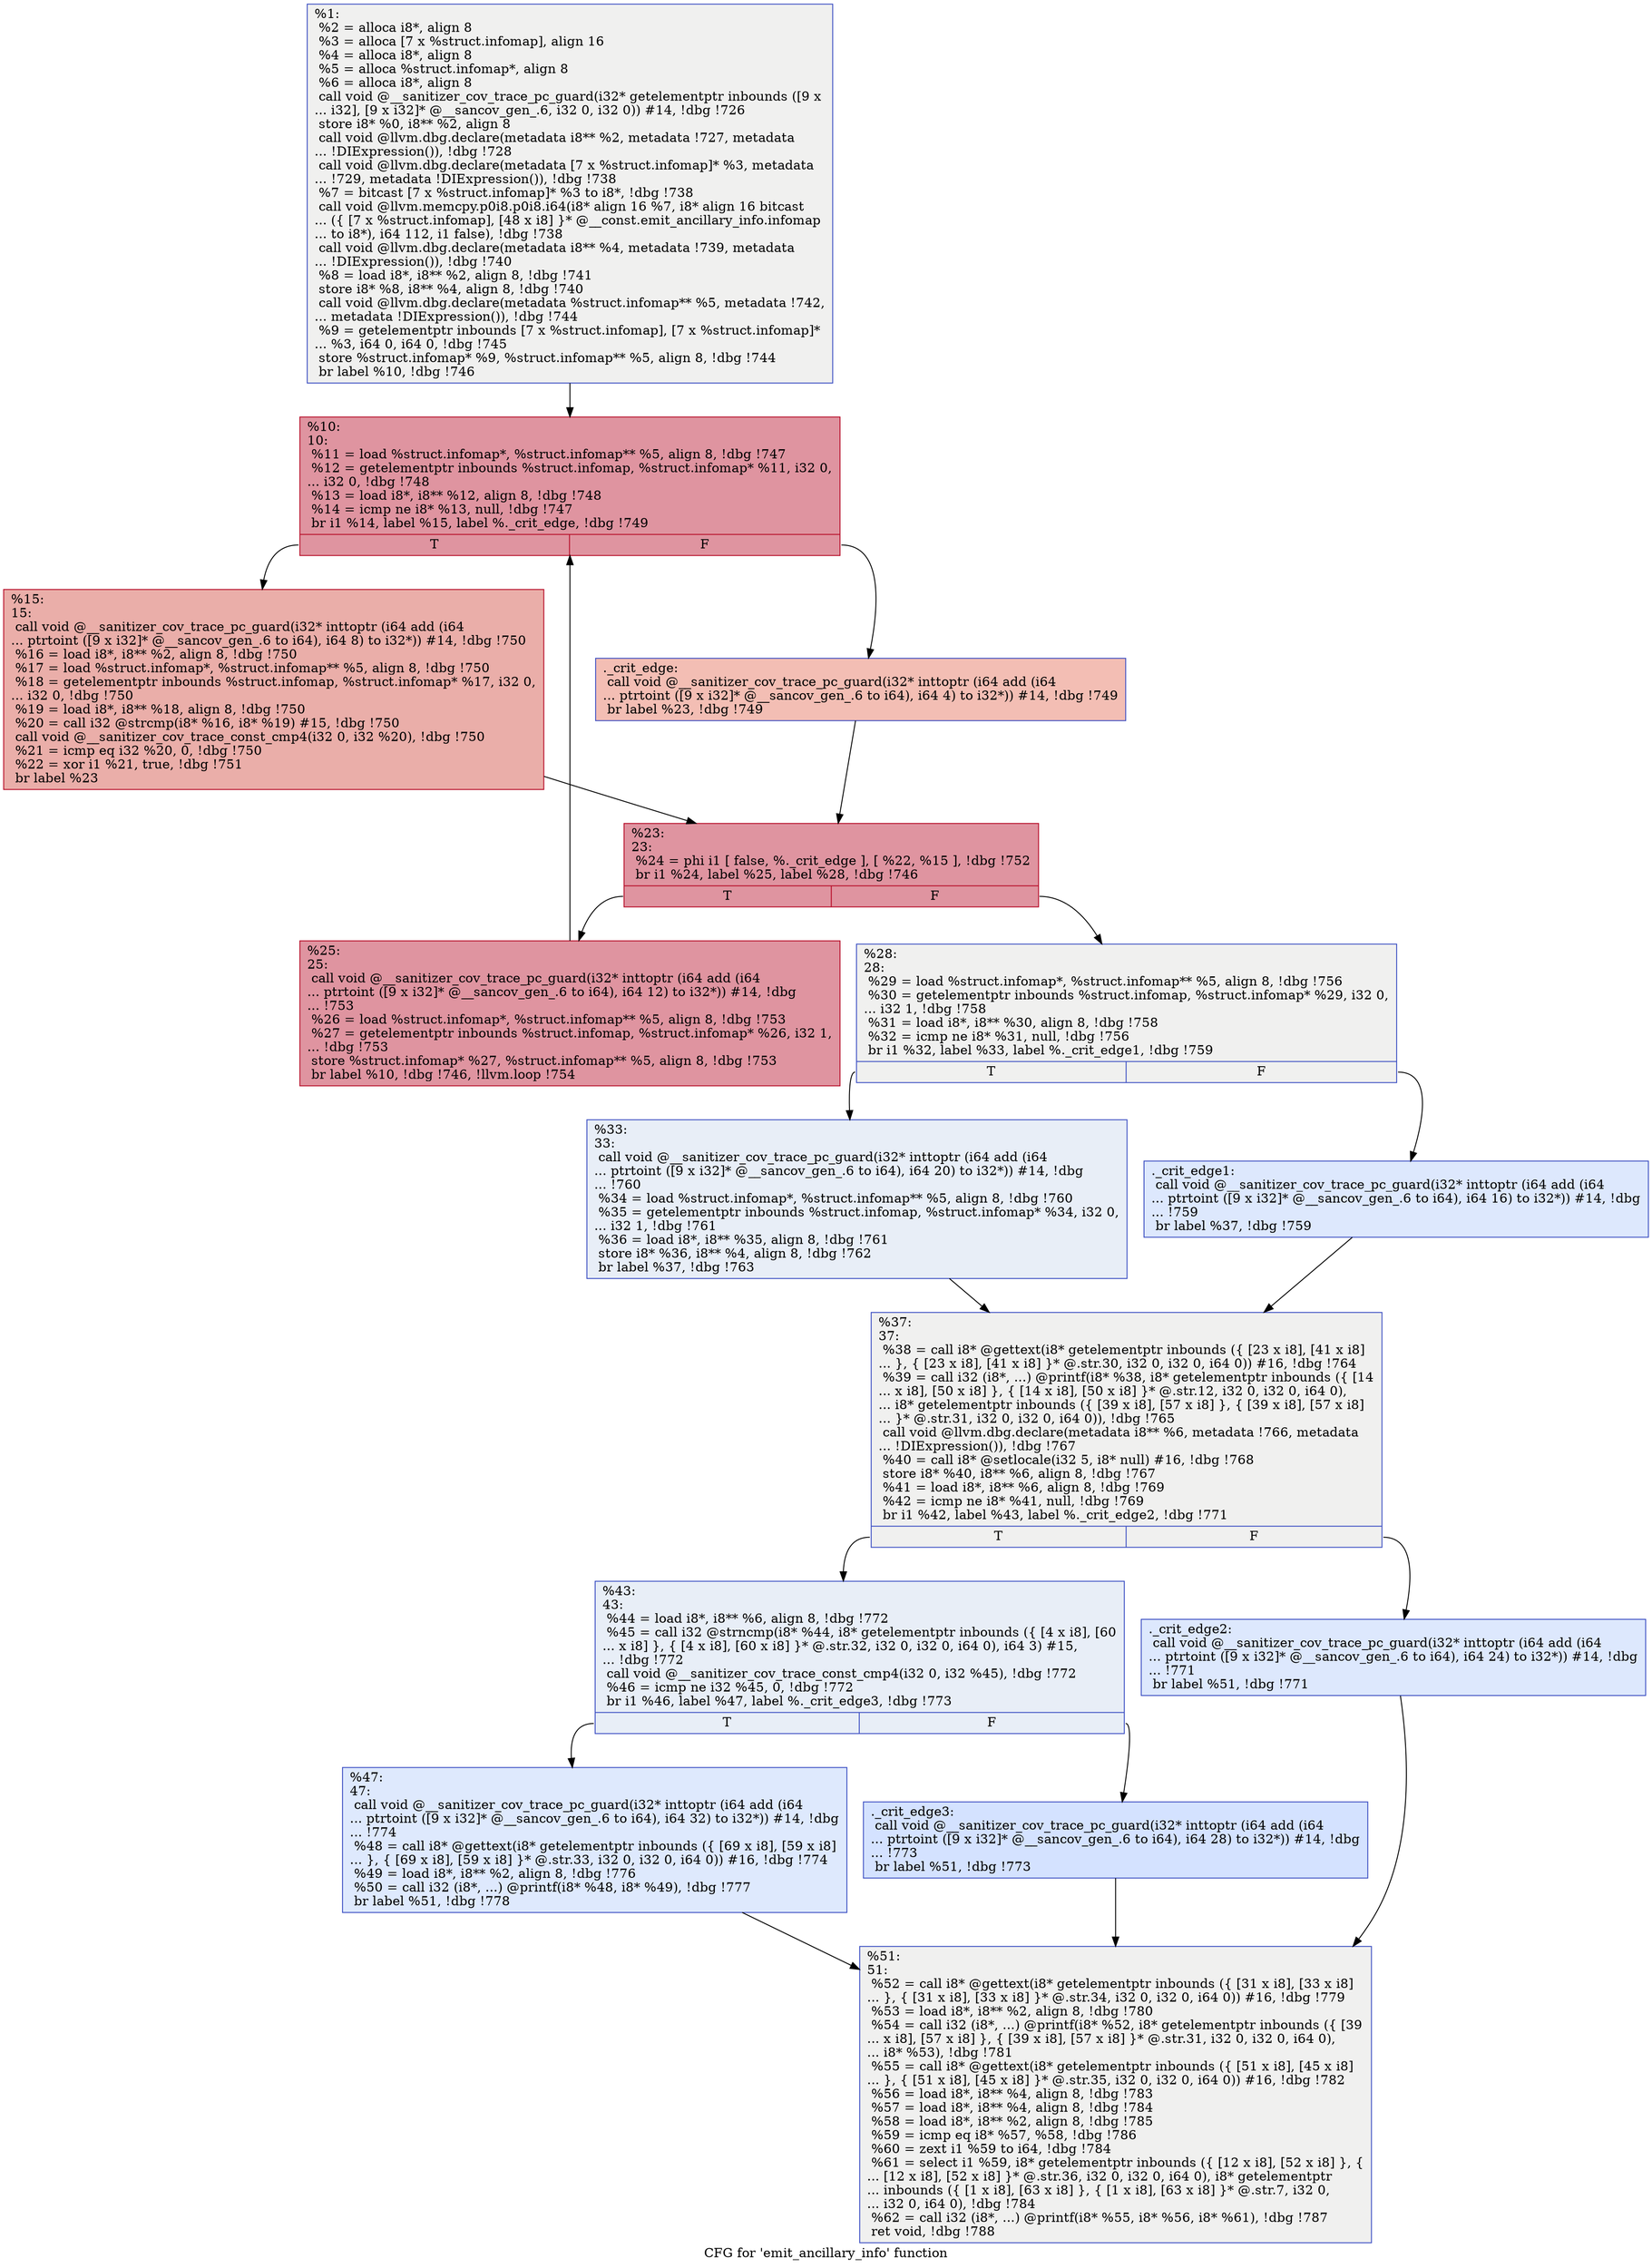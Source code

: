 digraph "CFG for 'emit_ancillary_info' function" {
	label="CFG for 'emit_ancillary_info' function";

	Node0x555ee4e956f0 [shape=record,color="#3d50c3ff", style=filled, fillcolor="#dedcdb70",label="{%1:\l  %2 = alloca i8*, align 8\l  %3 = alloca [7 x %struct.infomap], align 16\l  %4 = alloca i8*, align 8\l  %5 = alloca %struct.infomap*, align 8\l  %6 = alloca i8*, align 8\l  call void @__sanitizer_cov_trace_pc_guard(i32* getelementptr inbounds ([9 x\l... i32], [9 x i32]* @__sancov_gen_.6, i32 0, i32 0)) #14, !dbg !726\l  store i8* %0, i8** %2, align 8\l  call void @llvm.dbg.declare(metadata i8** %2, metadata !727, metadata\l... !DIExpression()), !dbg !728\l  call void @llvm.dbg.declare(metadata [7 x %struct.infomap]* %3, metadata\l... !729, metadata !DIExpression()), !dbg !738\l  %7 = bitcast [7 x %struct.infomap]* %3 to i8*, !dbg !738\l  call void @llvm.memcpy.p0i8.p0i8.i64(i8* align 16 %7, i8* align 16 bitcast\l... (\{ [7 x %struct.infomap], [48 x i8] \}* @__const.emit_ancillary_info.infomap\l... to i8*), i64 112, i1 false), !dbg !738\l  call void @llvm.dbg.declare(metadata i8** %4, metadata !739, metadata\l... !DIExpression()), !dbg !740\l  %8 = load i8*, i8** %2, align 8, !dbg !741\l  store i8* %8, i8** %4, align 8, !dbg !740\l  call void @llvm.dbg.declare(metadata %struct.infomap** %5, metadata !742,\l... metadata !DIExpression()), !dbg !744\l  %9 = getelementptr inbounds [7 x %struct.infomap], [7 x %struct.infomap]*\l... %3, i64 0, i64 0, !dbg !745\l  store %struct.infomap* %9, %struct.infomap** %5, align 8, !dbg !744\l  br label %10, !dbg !746\l}"];
	Node0x555ee4e956f0 -> Node0x555ee4e957f0;
	Node0x555ee4e957f0 [shape=record,color="#b70d28ff", style=filled, fillcolor="#b70d2870",label="{%10:\l10:                                               \l  %11 = load %struct.infomap*, %struct.infomap** %5, align 8, !dbg !747\l  %12 = getelementptr inbounds %struct.infomap, %struct.infomap* %11, i32 0,\l... i32 0, !dbg !748\l  %13 = load i8*, i8** %12, align 8, !dbg !748\l  %14 = icmp ne i8* %13, null, !dbg !747\l  br i1 %14, label %15, label %._crit_edge, !dbg !749\l|{<s0>T|<s1>F}}"];
	Node0x555ee4e957f0:s0 -> Node0x555ee4e95890;
	Node0x555ee4e957f0:s1 -> Node0x555ee4e95840;
	Node0x555ee4e95840 [shape=record,color="#3d50c3ff", style=filled, fillcolor="#e36c5570",label="{._crit_edge:                                      \l  call void @__sanitizer_cov_trace_pc_guard(i32* inttoptr (i64 add (i64\l... ptrtoint ([9 x i32]* @__sancov_gen_.6 to i64), i64 4) to i32*)) #14, !dbg !749\l  br label %23, !dbg !749\l}"];
	Node0x555ee4e95840 -> Node0x555ee4e958e0;
	Node0x555ee4e95890 [shape=record,color="#b70d28ff", style=filled, fillcolor="#d0473d70",label="{%15:\l15:                                               \l  call void @__sanitizer_cov_trace_pc_guard(i32* inttoptr (i64 add (i64\l... ptrtoint ([9 x i32]* @__sancov_gen_.6 to i64), i64 8) to i32*)) #14, !dbg !750\l  %16 = load i8*, i8** %2, align 8, !dbg !750\l  %17 = load %struct.infomap*, %struct.infomap** %5, align 8, !dbg !750\l  %18 = getelementptr inbounds %struct.infomap, %struct.infomap* %17, i32 0,\l... i32 0, !dbg !750\l  %19 = load i8*, i8** %18, align 8, !dbg !750\l  %20 = call i32 @strcmp(i8* %16, i8* %19) #15, !dbg !750\l  call void @__sanitizer_cov_trace_const_cmp4(i32 0, i32 %20), !dbg !750\l  %21 = icmp eq i32 %20, 0, !dbg !750\l  %22 = xor i1 %21, true, !dbg !751\l  br label %23\l}"];
	Node0x555ee4e95890 -> Node0x555ee4e958e0;
	Node0x555ee4e958e0 [shape=record,color="#b70d28ff", style=filled, fillcolor="#b70d2870",label="{%23:\l23:                                               \l  %24 = phi i1 [ false, %._crit_edge ], [ %22, %15 ], !dbg !752\l  br i1 %24, label %25, label %28, !dbg !746\l|{<s0>T|<s1>F}}"];
	Node0x555ee4e958e0:s0 -> Node0x555ee4e95930;
	Node0x555ee4e958e0:s1 -> Node0x555ee4e95980;
	Node0x555ee4e95930 [shape=record,color="#b70d28ff", style=filled, fillcolor="#b70d2870",label="{%25:\l25:                                               \l  call void @__sanitizer_cov_trace_pc_guard(i32* inttoptr (i64 add (i64\l... ptrtoint ([9 x i32]* @__sancov_gen_.6 to i64), i64 12) to i32*)) #14, !dbg\l... !753\l  %26 = load %struct.infomap*, %struct.infomap** %5, align 8, !dbg !753\l  %27 = getelementptr inbounds %struct.infomap, %struct.infomap* %26, i32 1,\l... !dbg !753\l  store %struct.infomap* %27, %struct.infomap** %5, align 8, !dbg !753\l  br label %10, !dbg !746, !llvm.loop !754\l}"];
	Node0x555ee4e95930 -> Node0x555ee4e957f0;
	Node0x555ee4e95980 [shape=record,color="#3d50c3ff", style=filled, fillcolor="#dedcdb70",label="{%28:\l28:                                               \l  %29 = load %struct.infomap*, %struct.infomap** %5, align 8, !dbg !756\l  %30 = getelementptr inbounds %struct.infomap, %struct.infomap* %29, i32 0,\l... i32 1, !dbg !758\l  %31 = load i8*, i8** %30, align 8, !dbg !758\l  %32 = icmp ne i8* %31, null, !dbg !756\l  br i1 %32, label %33, label %._crit_edge1, !dbg !759\l|{<s0>T|<s1>F}}"];
	Node0x555ee4e95980:s0 -> Node0x555ee4e95a20;
	Node0x555ee4e95980:s1 -> Node0x555ee4e959d0;
	Node0x555ee4e959d0 [shape=record,color="#3d50c3ff", style=filled, fillcolor="#b2ccfb70",label="{._crit_edge1:                                     \l  call void @__sanitizer_cov_trace_pc_guard(i32* inttoptr (i64 add (i64\l... ptrtoint ([9 x i32]* @__sancov_gen_.6 to i64), i64 16) to i32*)) #14, !dbg\l... !759\l  br label %37, !dbg !759\l}"];
	Node0x555ee4e959d0 -> Node0x555ee4e95a70;
	Node0x555ee4e95a20 [shape=record,color="#3d50c3ff", style=filled, fillcolor="#cbd8ee70",label="{%33:\l33:                                               \l  call void @__sanitizer_cov_trace_pc_guard(i32* inttoptr (i64 add (i64\l... ptrtoint ([9 x i32]* @__sancov_gen_.6 to i64), i64 20) to i32*)) #14, !dbg\l... !760\l  %34 = load %struct.infomap*, %struct.infomap** %5, align 8, !dbg !760\l  %35 = getelementptr inbounds %struct.infomap, %struct.infomap* %34, i32 0,\l... i32 1, !dbg !761\l  %36 = load i8*, i8** %35, align 8, !dbg !761\l  store i8* %36, i8** %4, align 8, !dbg !762\l  br label %37, !dbg !763\l}"];
	Node0x555ee4e95a20 -> Node0x555ee4e95a70;
	Node0x555ee4e95a70 [shape=record,color="#3d50c3ff", style=filled, fillcolor="#dedcdb70",label="{%37:\l37:                                               \l  %38 = call i8* @gettext(i8* getelementptr inbounds (\{ [23 x i8], [41 x i8]\l... \}, \{ [23 x i8], [41 x i8] \}* @.str.30, i32 0, i32 0, i64 0)) #16, !dbg !764\l  %39 = call i32 (i8*, ...) @printf(i8* %38, i8* getelementptr inbounds (\{ [14\l... x i8], [50 x i8] \}, \{ [14 x i8], [50 x i8] \}* @.str.12, i32 0, i32 0, i64 0),\l... i8* getelementptr inbounds (\{ [39 x i8], [57 x i8] \}, \{ [39 x i8], [57 x i8]\l... \}* @.str.31, i32 0, i32 0, i64 0)), !dbg !765\l  call void @llvm.dbg.declare(metadata i8** %6, metadata !766, metadata\l... !DIExpression()), !dbg !767\l  %40 = call i8* @setlocale(i32 5, i8* null) #16, !dbg !768\l  store i8* %40, i8** %6, align 8, !dbg !767\l  %41 = load i8*, i8** %6, align 8, !dbg !769\l  %42 = icmp ne i8* %41, null, !dbg !769\l  br i1 %42, label %43, label %._crit_edge2, !dbg !771\l|{<s0>T|<s1>F}}"];
	Node0x555ee4e95a70:s0 -> Node0x555ee4e95b10;
	Node0x555ee4e95a70:s1 -> Node0x555ee4e95ac0;
	Node0x555ee4e95ac0 [shape=record,color="#3d50c3ff", style=filled, fillcolor="#b2ccfb70",label="{._crit_edge2:                                     \l  call void @__sanitizer_cov_trace_pc_guard(i32* inttoptr (i64 add (i64\l... ptrtoint ([9 x i32]* @__sancov_gen_.6 to i64), i64 24) to i32*)) #14, !dbg\l... !771\l  br label %51, !dbg !771\l}"];
	Node0x555ee4e95ac0 -> Node0x555ee4e95c00;
	Node0x555ee4e95b10 [shape=record,color="#3d50c3ff", style=filled, fillcolor="#cbd8ee70",label="{%43:\l43:                                               \l  %44 = load i8*, i8** %6, align 8, !dbg !772\l  %45 = call i32 @strncmp(i8* %44, i8* getelementptr inbounds (\{ [4 x i8], [60\l... x i8] \}, \{ [4 x i8], [60 x i8] \}* @.str.32, i32 0, i32 0, i64 0), i64 3) #15,\l... !dbg !772\l  call void @__sanitizer_cov_trace_const_cmp4(i32 0, i32 %45), !dbg !772\l  %46 = icmp ne i32 %45, 0, !dbg !772\l  br i1 %46, label %47, label %._crit_edge3, !dbg !773\l|{<s0>T|<s1>F}}"];
	Node0x555ee4e95b10:s0 -> Node0x555ee4e95bb0;
	Node0x555ee4e95b10:s1 -> Node0x555ee4e95b60;
	Node0x555ee4e95b60 [shape=record,color="#3d50c3ff", style=filled, fillcolor="#9ebeff70",label="{._crit_edge3:                                     \l  call void @__sanitizer_cov_trace_pc_guard(i32* inttoptr (i64 add (i64\l... ptrtoint ([9 x i32]* @__sancov_gen_.6 to i64), i64 28) to i32*)) #14, !dbg\l... !773\l  br label %51, !dbg !773\l}"];
	Node0x555ee4e95b60 -> Node0x555ee4e95c00;
	Node0x555ee4e95bb0 [shape=record,color="#3d50c3ff", style=filled, fillcolor="#b5cdfa70",label="{%47:\l47:                                               \l  call void @__sanitizer_cov_trace_pc_guard(i32* inttoptr (i64 add (i64\l... ptrtoint ([9 x i32]* @__sancov_gen_.6 to i64), i64 32) to i32*)) #14, !dbg\l... !774\l  %48 = call i8* @gettext(i8* getelementptr inbounds (\{ [69 x i8], [59 x i8]\l... \}, \{ [69 x i8], [59 x i8] \}* @.str.33, i32 0, i32 0, i64 0)) #16, !dbg !774\l  %49 = load i8*, i8** %2, align 8, !dbg !776\l  %50 = call i32 (i8*, ...) @printf(i8* %48, i8* %49), !dbg !777\l  br label %51, !dbg !778\l}"];
	Node0x555ee4e95bb0 -> Node0x555ee4e95c00;
	Node0x555ee4e95c00 [shape=record,color="#3d50c3ff", style=filled, fillcolor="#dedcdb70",label="{%51:\l51:                                               \l  %52 = call i8* @gettext(i8* getelementptr inbounds (\{ [31 x i8], [33 x i8]\l... \}, \{ [31 x i8], [33 x i8] \}* @.str.34, i32 0, i32 0, i64 0)) #16, !dbg !779\l  %53 = load i8*, i8** %2, align 8, !dbg !780\l  %54 = call i32 (i8*, ...) @printf(i8* %52, i8* getelementptr inbounds (\{ [39\l... x i8], [57 x i8] \}, \{ [39 x i8], [57 x i8] \}* @.str.31, i32 0, i32 0, i64 0),\l... i8* %53), !dbg !781\l  %55 = call i8* @gettext(i8* getelementptr inbounds (\{ [51 x i8], [45 x i8]\l... \}, \{ [51 x i8], [45 x i8] \}* @.str.35, i32 0, i32 0, i64 0)) #16, !dbg !782\l  %56 = load i8*, i8** %4, align 8, !dbg !783\l  %57 = load i8*, i8** %4, align 8, !dbg !784\l  %58 = load i8*, i8** %2, align 8, !dbg !785\l  %59 = icmp eq i8* %57, %58, !dbg !786\l  %60 = zext i1 %59 to i64, !dbg !784\l  %61 = select i1 %59, i8* getelementptr inbounds (\{ [12 x i8], [52 x i8] \}, \{\l... [12 x i8], [52 x i8] \}* @.str.36, i32 0, i32 0, i64 0), i8* getelementptr\l... inbounds (\{ [1 x i8], [63 x i8] \}, \{ [1 x i8], [63 x i8] \}* @.str.7, i32 0,\l... i32 0, i64 0), !dbg !784\l  %62 = call i32 (i8*, ...) @printf(i8* %55, i8* %56, i8* %61), !dbg !787\l  ret void, !dbg !788\l}"];
}
